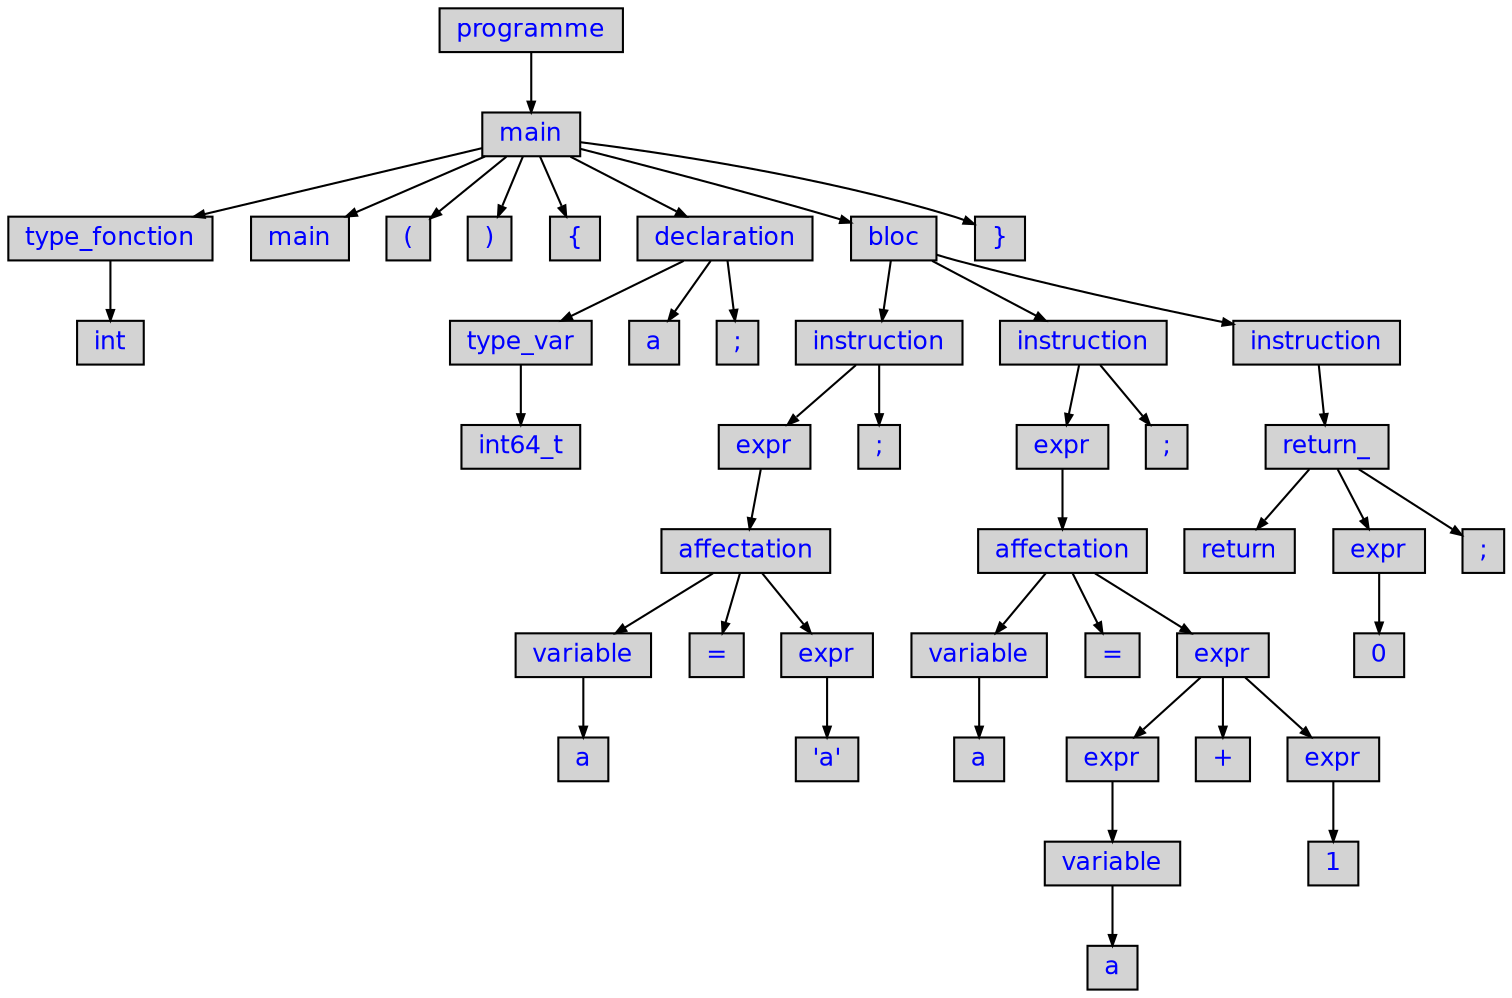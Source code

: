 digraph {
	ordering=out;
	ranksep=.4;
	node [shape=box, fixedsize=false, fontsize=12, fontname="Helvetica", fontcolor="blue"
		width=.25, height=.25, color="black", fillcolor="lightgrey", style="filled, solid"];
	edge [arrowsize=.5, color="black"]

	node0x14a91f0[label="programme"];
	node0x14a97d0[label="main"];
	node0x14aae80[label="type_fonction"];
	node0x14abeb0[label="int"]
	node0x14ab9d0[label="main"]
	node0x14aaee0[label="("]
	node0x14a9830[label=")"]
	node0x14ad220[label="{"]
	node0x14b0510[label="declaration"];
	node0x14afcb0[label="type_var"];
	node0x14b2880[label="int64_t"]
	node0x14b28c0[label="a"]
	node0x14b2900[label=";"]
	node0x14b35d0[label="bloc"];
	node0x14ab2f0[label="instruction"];
	node0x14ad8e0[label="expr"];
	node0x14b1d80[label="affectation"];
	node0x14b0d70[label="variable"];
	node0x14adb70[label="a"]
	node0x14b08e0[label="="]
	node0x14b6d40[label="expr"];
	node0x14b0c70[label="'a'"]
	node0x14bb970[label=";"]
	node0x14bade0[label="instruction"];
	node0x14bdd80[label="expr"];
	node0x14bc180[label="affectation"];
	node0x14bd000[label="variable"];
	node0x14bba70[label="a"]
	node0x14b8d40[label="="]
	node0x14c8c30[label="expr"];
	node0x14bc9c0[label="expr"];
	node0x14bcce0[label="variable"];
	node0x14bb9d0[label="a"]
	node0x14c6bc0[label="+"]
	node0x14c5190[label="expr"];
	node0x14c2220[label="1"]
	node0x14baf00[label=";"]
	node0x14c2fb0[label="instruction"];
	node0x14c17c0[label="return_"];
	node0x14c8620[label="return"]
	node0x14c4360[label="expr"];
	node0x14c1190[label="0"]
	node0x14be300[label=";"]
	node0x14c84a0[label="}"]
	node0x14a91f0 -> node0x14a97d0;
	node0x14a97d0 -> node0x14aae80;
	node0x14a97d0 -> node0x14ab9d0;
	node0x14a97d0 -> node0x14aaee0;
	node0x14a97d0 -> node0x14a9830;
	node0x14a97d0 -> node0x14ad220;
	node0x14a97d0 -> node0x14b0510;
	node0x14a97d0 -> node0x14b35d0;
	node0x14a97d0 -> node0x14c84a0;
	node0x14aae80 -> node0x14abeb0;
	node0x14b0510 -> node0x14afcb0;
	node0x14b0510 -> node0x14b28c0;
	node0x14b0510 -> node0x14b2900;
	node0x14afcb0 -> node0x14b2880;
	node0x14b35d0 -> node0x14ab2f0;
	node0x14b35d0 -> node0x14bade0;
	node0x14b35d0 -> node0x14c2fb0;
	node0x14ab2f0 -> node0x14ad8e0;
	node0x14ab2f0 -> node0x14bb970;
	node0x14ad8e0 -> node0x14b1d80;
	node0x14b1d80 -> node0x14b0d70;
	node0x14b1d80 -> node0x14b08e0;
	node0x14b1d80 -> node0x14b6d40;
	node0x14b0d70 -> node0x14adb70;
	node0x14b6d40 -> node0x14b0c70;
	node0x14bade0 -> node0x14bdd80;
	node0x14bade0 -> node0x14baf00;
	node0x14bdd80 -> node0x14bc180;
	node0x14bc180 -> node0x14bd000;
	node0x14bc180 -> node0x14b8d40;
	node0x14bc180 -> node0x14c8c30;
	node0x14bd000 -> node0x14bba70;
	node0x14c8c30 -> node0x14bc9c0;
	node0x14c8c30 -> node0x14c6bc0;
	node0x14c8c30 -> node0x14c5190;
	node0x14bc9c0 -> node0x14bcce0;
	node0x14bcce0 -> node0x14bb9d0;
	node0x14c5190 -> node0x14c2220;
	node0x14c2fb0 -> node0x14c17c0;
	node0x14c17c0 -> node0x14c8620;
	node0x14c17c0 -> node0x14c4360;
	node0x14c17c0 -> node0x14be300;
	node0x14c4360 -> node0x14c1190;
}
